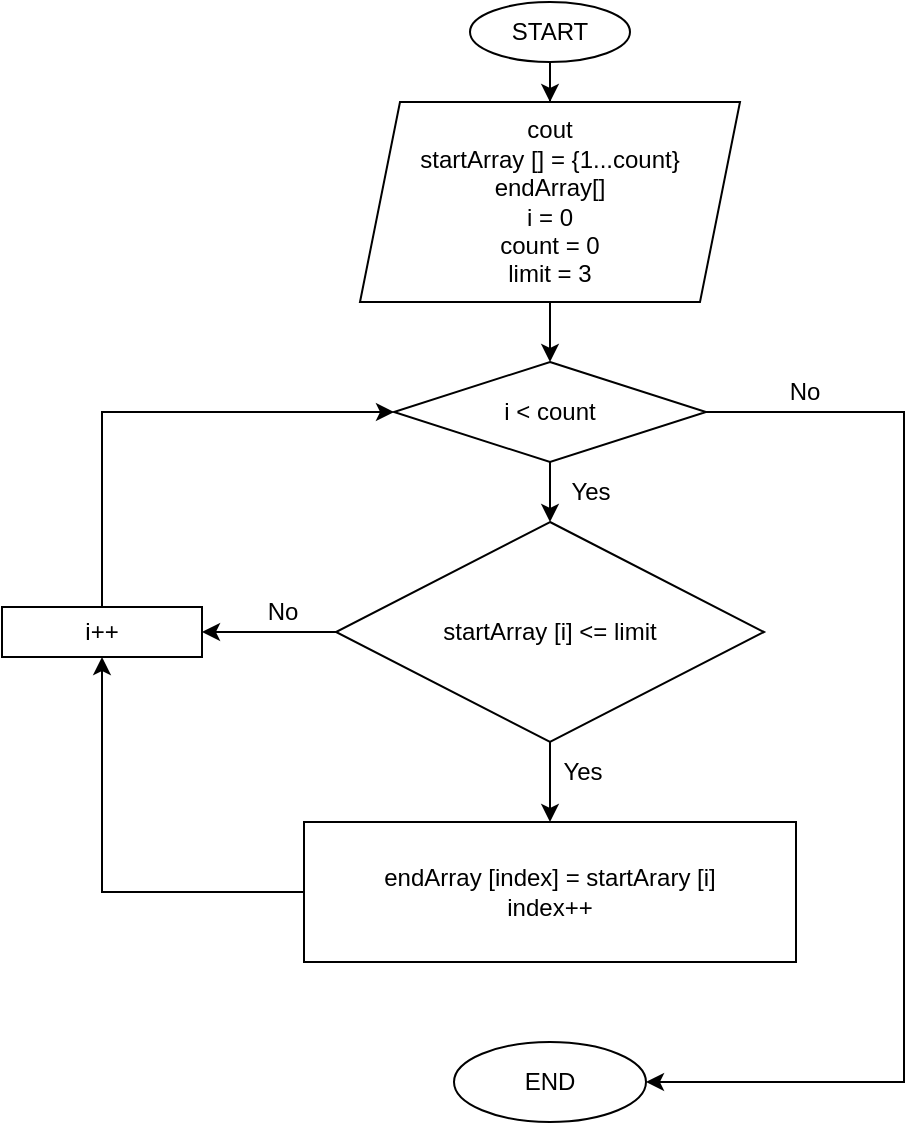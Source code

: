 <mxfile version="21.3.3" type="device">
  <diagram name="Страница 1" id="_fAO1-Eft8FkJwEV658v">
    <mxGraphModel dx="1194" dy="587" grid="1" gridSize="10" guides="1" tooltips="1" connect="1" arrows="1" fold="1" page="1" pageScale="1" pageWidth="827" pageHeight="1169" math="0" shadow="0">
      <root>
        <mxCell id="0" />
        <mxCell id="1" parent="0" />
        <mxCell id="pDWNhor0QkWKwAIKFRFn-3" value="" style="edgeStyle=orthogonalEdgeStyle;rounded=0;orthogonalLoop=1;jettySize=auto;html=1;" edge="1" parent="1" source="pDWNhor0QkWKwAIKFRFn-1" target="pDWNhor0QkWKwAIKFRFn-2">
          <mxGeometry relative="1" as="geometry" />
        </mxCell>
        <mxCell id="pDWNhor0QkWKwAIKFRFn-1" value="START" style="ellipse;whiteSpace=wrap;html=1;" vertex="1" parent="1">
          <mxGeometry x="374" y="40" width="80" height="30" as="geometry" />
        </mxCell>
        <mxCell id="pDWNhor0QkWKwAIKFRFn-5" value="" style="edgeStyle=orthogonalEdgeStyle;rounded=0;orthogonalLoop=1;jettySize=auto;html=1;" edge="1" parent="1" source="pDWNhor0QkWKwAIKFRFn-2" target="pDWNhor0QkWKwAIKFRFn-4">
          <mxGeometry relative="1" as="geometry" />
        </mxCell>
        <mxCell id="pDWNhor0QkWKwAIKFRFn-2" value="cout&lt;br&gt;startArray [] = {1...count}&lt;br&gt;endArray[]&lt;br&gt;i = 0&lt;br&gt;count = 0&lt;br&gt;limit = 3" style="shape=parallelogram;perimeter=parallelogramPerimeter;whiteSpace=wrap;html=1;fixedSize=1;" vertex="1" parent="1">
          <mxGeometry x="319" y="90" width="190" height="100" as="geometry" />
        </mxCell>
        <mxCell id="pDWNhor0QkWKwAIKFRFn-7" value="" style="edgeStyle=orthogonalEdgeStyle;rounded=0;orthogonalLoop=1;jettySize=auto;html=1;" edge="1" parent="1" source="pDWNhor0QkWKwAIKFRFn-4" target="pDWNhor0QkWKwAIKFRFn-6">
          <mxGeometry relative="1" as="geometry" />
        </mxCell>
        <mxCell id="pDWNhor0QkWKwAIKFRFn-16" style="edgeStyle=orthogonalEdgeStyle;rounded=0;orthogonalLoop=1;jettySize=auto;html=1;entryX=1;entryY=0.5;entryDx=0;entryDy=0;" edge="1" parent="1" source="pDWNhor0QkWKwAIKFRFn-4" target="pDWNhor0QkWKwAIKFRFn-15">
          <mxGeometry relative="1" as="geometry">
            <mxPoint x="470" y="580" as="targetPoint" />
            <Array as="points">
              <mxPoint x="591" y="245" />
              <mxPoint x="591" y="580" />
            </Array>
          </mxGeometry>
        </mxCell>
        <mxCell id="pDWNhor0QkWKwAIKFRFn-4" value="i &amp;lt; count" style="rhombus;whiteSpace=wrap;html=1;" vertex="1" parent="1">
          <mxGeometry x="336" y="220" width="156" height="50" as="geometry" />
        </mxCell>
        <mxCell id="pDWNhor0QkWKwAIKFRFn-11" value="" style="edgeStyle=orthogonalEdgeStyle;rounded=0;orthogonalLoop=1;jettySize=auto;html=1;" edge="1" parent="1" source="pDWNhor0QkWKwAIKFRFn-6" target="pDWNhor0QkWKwAIKFRFn-10">
          <mxGeometry relative="1" as="geometry" />
        </mxCell>
        <mxCell id="pDWNhor0QkWKwAIKFRFn-13" value="" style="edgeStyle=orthogonalEdgeStyle;rounded=0;orthogonalLoop=1;jettySize=auto;html=1;" edge="1" parent="1" source="pDWNhor0QkWKwAIKFRFn-6" target="pDWNhor0QkWKwAIKFRFn-12">
          <mxGeometry relative="1" as="geometry" />
        </mxCell>
        <mxCell id="pDWNhor0QkWKwAIKFRFn-6" value="startArray [i] &amp;lt;= limit" style="rhombus;whiteSpace=wrap;html=1;" vertex="1" parent="1">
          <mxGeometry x="307" y="300" width="214" height="110" as="geometry" />
        </mxCell>
        <mxCell id="pDWNhor0QkWKwAIKFRFn-19" style="edgeStyle=orthogonalEdgeStyle;rounded=0;orthogonalLoop=1;jettySize=auto;html=1;entryX=0;entryY=0.5;entryDx=0;entryDy=0;" edge="1" parent="1" source="pDWNhor0QkWKwAIKFRFn-10" target="pDWNhor0QkWKwAIKFRFn-4">
          <mxGeometry relative="1" as="geometry">
            <mxPoint x="190" y="240" as="targetPoint" />
            <Array as="points">
              <mxPoint x="190" y="245" />
            </Array>
          </mxGeometry>
        </mxCell>
        <mxCell id="pDWNhor0QkWKwAIKFRFn-10" value="i++" style="rounded=0;whiteSpace=wrap;html=1;" vertex="1" parent="1">
          <mxGeometry x="140" y="342.5" width="100" height="25" as="geometry" />
        </mxCell>
        <mxCell id="pDWNhor0QkWKwAIKFRFn-17" style="edgeStyle=orthogonalEdgeStyle;rounded=0;orthogonalLoop=1;jettySize=auto;html=1;entryX=0.5;entryY=1;entryDx=0;entryDy=0;" edge="1" parent="1" source="pDWNhor0QkWKwAIKFRFn-12" target="pDWNhor0QkWKwAIKFRFn-10">
          <mxGeometry relative="1" as="geometry">
            <mxPoint x="190" y="485" as="targetPoint" />
          </mxGeometry>
        </mxCell>
        <mxCell id="pDWNhor0QkWKwAIKFRFn-12" value="endArray [index] = startArary [i]&lt;br&gt;index++" style="rounded=0;whiteSpace=wrap;html=1;" vertex="1" parent="1">
          <mxGeometry x="291" y="450" width="246" height="70" as="geometry" />
        </mxCell>
        <mxCell id="pDWNhor0QkWKwAIKFRFn-15" value="END" style="ellipse;whiteSpace=wrap;html=1;" vertex="1" parent="1">
          <mxGeometry x="366" y="560" width="96" height="40" as="geometry" />
        </mxCell>
        <mxCell id="pDWNhor0QkWKwAIKFRFn-20" value="Yes" style="text;html=1;align=center;verticalAlign=middle;resizable=0;points=[];autosize=1;strokeColor=none;fillColor=none;" vertex="1" parent="1">
          <mxGeometry x="414" y="270" width="40" height="30" as="geometry" />
        </mxCell>
        <mxCell id="pDWNhor0QkWKwAIKFRFn-21" value="Yes" style="text;html=1;align=center;verticalAlign=middle;resizable=0;points=[];autosize=1;strokeColor=none;fillColor=none;" vertex="1" parent="1">
          <mxGeometry x="410" y="410" width="40" height="30" as="geometry" />
        </mxCell>
        <mxCell id="pDWNhor0QkWKwAIKFRFn-22" value="No" style="text;html=1;align=center;verticalAlign=middle;resizable=0;points=[];autosize=1;strokeColor=none;fillColor=none;" vertex="1" parent="1">
          <mxGeometry x="521" y="220" width="40" height="30" as="geometry" />
        </mxCell>
        <mxCell id="pDWNhor0QkWKwAIKFRFn-23" value="No" style="text;html=1;align=center;verticalAlign=middle;resizable=0;points=[];autosize=1;strokeColor=none;fillColor=none;" vertex="1" parent="1">
          <mxGeometry x="260" y="330" width="40" height="30" as="geometry" />
        </mxCell>
      </root>
    </mxGraphModel>
  </diagram>
</mxfile>
